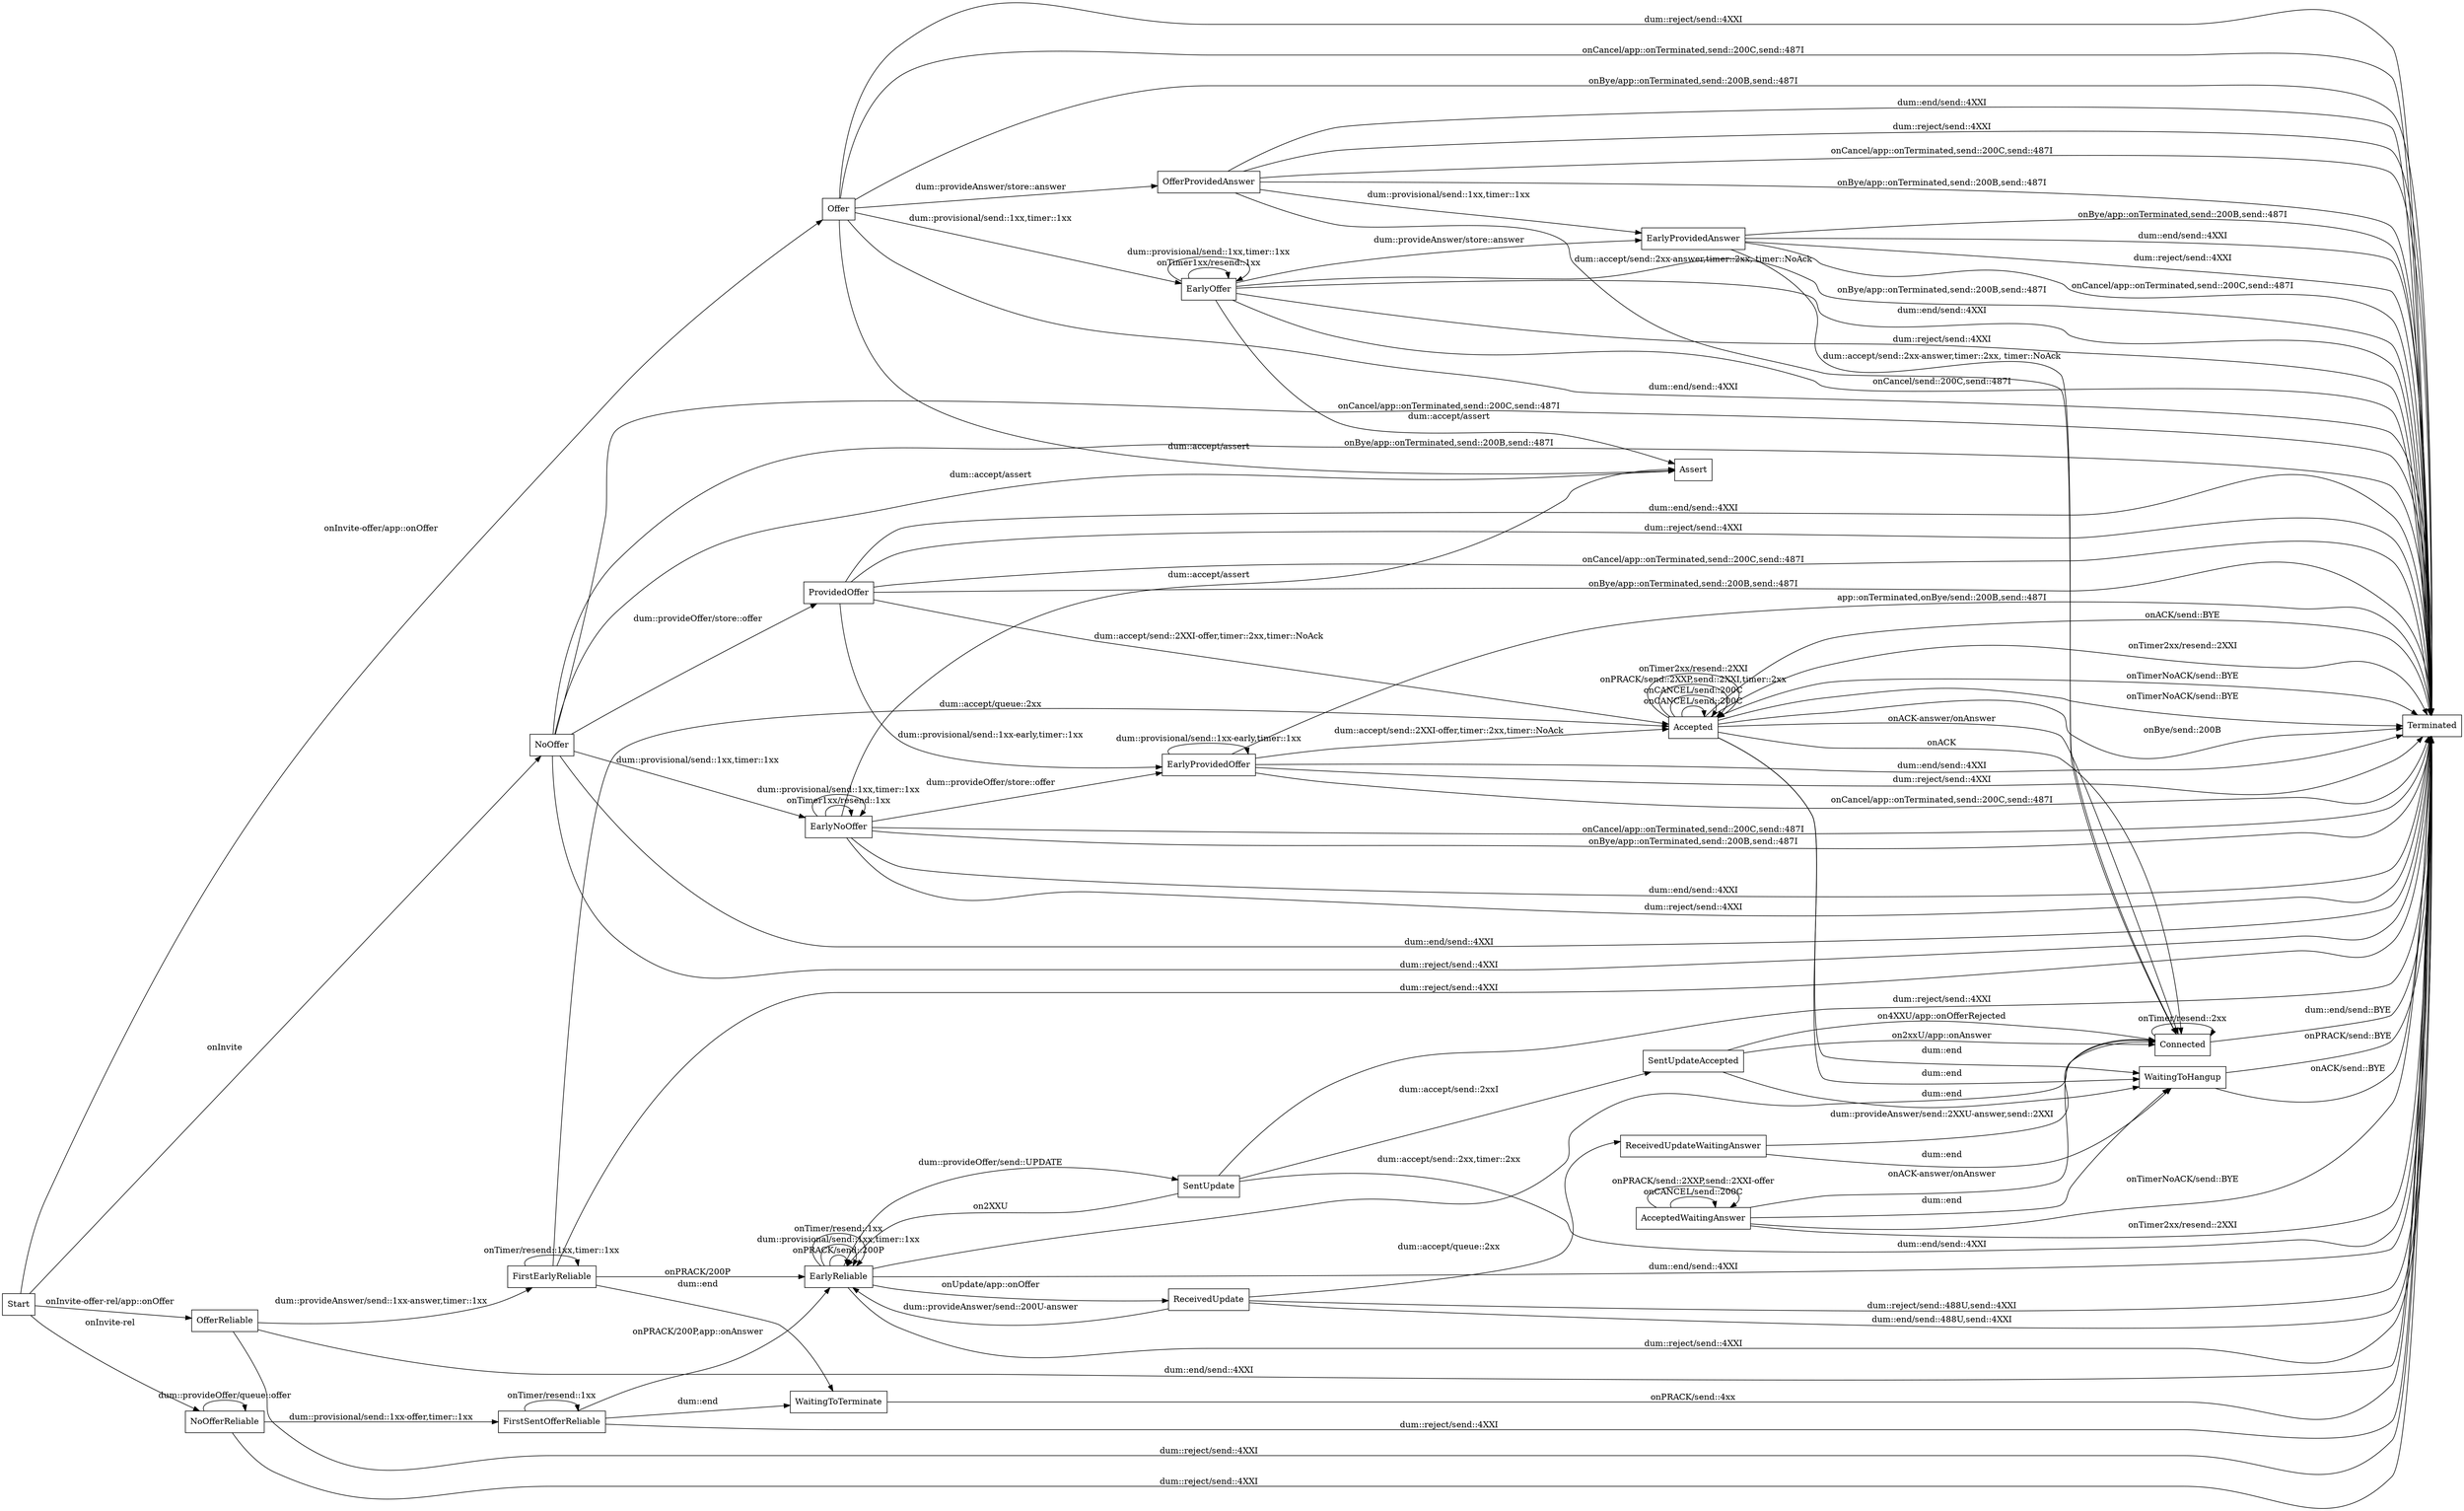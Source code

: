 //  names start with cap are states
//  names start with app:: are appliction handlers
//  names start with dum:: are dum interface to application
//  names start with lower case are actions
//  names start with on are events

digraph UAS {
  rankdir=LR;
  node [shape = box];

  Start -> Offer                                        [ label = "onInvite-offer/app::onOffer" ];
  Start -> NoOffer                                      [ label = "onInvite" ];
  Start -> OfferReliable                                [ label = "onInvite-offer-rel/app::onOffer" ];
  Start -> NoOfferReliable                              [ label = "onInvite-rel" ];

  //////////////////////////////////////////
  // UAS - offer in INVITE
  Offer -> OfferProvidedAnswer                          [ label = "dum::provideAnswer/store::answer" ];
  Offer -> EarlyOffer                                   [ label = "dum::provisional/send::1xx,timer::1xx" ]; // include early-media
  Offer -> Assert                                       [ label = "dum::accept/assert" ];
  Offer -> Terminated                                   [ label = "dum::end/send::4XXI" ];
  Offer -> Terminated                                   [ label = "dum::reject/send::4XXI" ];
  Offer -> Terminated                                   [ label = "onCancel/app::onTerminated,send::200C,send::487I" ]; 
  Offer -> Terminated                                   [ label = "onBye/app::onTerminated,send::200B,send::487I" ]; 

  OfferProvidedAnswer -> Connected                      [ label = "dum::accept/send::2xx-answer,timer::2xx, timer::NoAck" ];
  OfferProvidedAnswer -> EarlyProvidedAnswer            [ label = "dum::provisional/send::1xx,timer::1xx" ]; // include early-media
  OfferProvidedAnswer -> Terminated                     [ label = "dum::end/send::4XXI" ];
  OfferProvidedAnswer -> Terminated                     [ label = "dum::reject/send::4XXI" ];
  OfferProvidedAnswer -> Terminated                     [ label = "onCancel/app::onTerminated,send::200C,send::487I" ];
  OfferProvidedAnswer -> Terminated                     [ label = "onBye/app::onTerminated,send::200B,send::487I" ]; 

  EarlyOffer -> EarlyOffer                              [ label = "onTimer1xx/resend::1xx" ];
  EarlyOffer -> EarlyOffer                              [ label = "dum::provisional/send::1xx,timer::1xx" ];
  EarlyOffer -> EarlyProvidedAnswer                     [ label = "dum::provideAnswer/store::answer" ];
  EarlyOffer -> Assert                                  [ label = "dum::accept/assert" ];
  EarlyOffer -> Terminated                              [ label = "dum::end/send::4XXI" ];
  EarlyOffer -> Terminated                              [ label = "dum::reject/send::4XXI" ];
  EarlyOffer -> Terminated                              [ label = "onCancel/send::200C,send::487I" ];
  EarlyOffer -> Terminated                              [ label = "onBye/app::onTerminated,send::200B,send::487I" ];

  EarlyProvidedAnswer -> Connected                      [ label = "dum::accept/send::2xx-answer,timer::2xx, timer::NoAck" ];
  EarlyProvidedAnswer -> Terminated                     [ label = "dum::end/send::4XXI" ];
  EarlyProvidedAnswer -> Terminated                     [ label = "dum::reject/send::4XXI" ];
  EarlyProvidedAnswer -> Terminated                     [ label = "onCancel/app::onTerminated,send::200C,send::487I" ]; 
  EarlyProvidedAnswer -> Terminated                     [ label = "onBye/app::onTerminated,send::200B,send::487I" ]; 
  //////////////////////////////////////////


  //////////////////////////////////////////
  // UAS - no offer in INVITE
  NoOffer -> ProvidedOffer                              [ label = "dum::provideOffer/store::offer" ];
  NoOffer -> EarlyNoOffer                               [ label = "dum::provisional/send::1xx,timer::1xx" ]; // include early-media
  NoOffer -> Assert                                     [ label = "dum::accept/assert" ];
  NoOffer -> Terminated                                 [ label = "dum::end/send::4XXI" ];
  NoOffer -> Terminated                                 [ label = "dum::reject/send::4XXI" ];
  NoOffer -> Terminated                                 [ label = "onCancel/app::onTerminated,send::200C,send::487I" ]; 
  NoOffer -> Terminated                                 [ label = "onBye/app::onTerminated,send::200B,send::487I" ]; 

  ProvidedOffer -> EarlyProvidedOffer                   [ label = "dum::provisional/send::1xx-early,timer::1xx" ]; 
  ProvidedOffer -> Accepted                             [ label = "dum::accept/send::2XXI-offer,timer::2xx,timer::NoAck" ];
  ProvidedOffer -> Terminated                           [ label = "dum::end/send::4XXI" ];
  ProvidedOffer -> Terminated                           [ label = "dum::reject/send::4XXI" ];
  ProvidedOffer -> Terminated                           [ label = "onCancel/app::onTerminated,send::200C,send::487I" ]; 
  ProvidedOffer -> Terminated                           [ label = "onBye/app::onTerminated,send::200B,send::487I" ]; 

  EarlyNoOffer -> EarlyNoOffer                          [ label = "onTimer1xx/resend::1xx" ];
  EarlyNoOffer -> EarlyNoOffer                          [ label = "dum::provisional/send::1xx,timer::1xx" ];
  EarlyNoOffer -> EarlyProvidedOffer                    [ label = "dum::provideOffer/store::offer" ];
  EarlyNoOffer -> Assert                                [ label = "dum::accept/assert" ];
  EarlyNoOffer -> Terminated                            [ label = "dum::end/send::4XXI" ];
  EarlyNoOffer -> Terminated                            [ label = "dum::reject/send::4XXI" ];
  EarlyNoOffer -> Terminated                            [ label = "onCancel/app::onTerminated,send::200C,send::487I" ];
  EarlyNoOffer -> Terminated                            [ label = "onBye/app::onTerminated,send::200B,send::487I" ];

  EarlyProvidedOffer -> EarlyProvidedOffer              [ label = "dum::provisional/send::1xx-early,timer::1xx" ]; 
  EarlyProvidedOffer -> Accepted                        [ label = "dum::accept/send::2XXI-offer,timer::2xx,timer::NoAck" ];
  EarlyProvidedOffer -> Terminated                      [ label = "dum::end/send::4XXI" ];
  EarlyProvidedOffer -> Terminated                      [ label = "dum::reject/send::4XXI" ];
  EarlyProvidedOffer -> Terminated                      [ label = "onCancel/app::onTerminated,send::200C,send::487I" ]; 
  EarlyProvidedOffer -> Terminated                      [ label = "app::onTerminated,onBye/send::200B,send::487I" ]; 

  Accepted -> Connected                                 [ label = "onACK-answer/onAnswer" ];
  Accepted -> Accepted                                  [ label = "onCANCEL/send::200C" ]; 
  Accepted -> Terminated                                [ label = "onACK/send::BYE" ];
  Accepted -> Terminated                                [ label = "onTimer2xx/resend::2XXI" ];
  Accepted -> Terminated                                [ label = "onTimerNoACK/send::BYE" ];
  Accepted -> WaitingToHangup                           [ label = "dum::end" ];
  //////////////////////////////////////////


  // this doesn't attach from anything
  AcceptedWaitingAnswer -> Connected                    [ label = "onACK-answer/onAnswer" ];
  AcceptedWaitingAnswer -> AcceptedWaitingAnswer        [ label = "onCANCEL/send::200C" ]; 
  AcceptedWaitingAnswer -> AcceptedWaitingAnswer        [ label = "onPRACK/send::2XXP,send::2XXI-offer" ];
  AcceptedWaitingAnswer -> Terminated                   [ label = "onTimer2xx/resend::2XXI" ];
  AcceptedWaitingAnswer -> Terminated                   [ label = "onTimerNoACK/send::BYE" ];
  AcceptedWaitingAnswer -> WaitingToHangup              [ label = "dum::end" ];
  // reject is not allowed once accepted

  OfferReliable -> FirstEarlyReliable                   [ label = "dum::provideAnswer/send::1xx-answer,timer::1xx" ];
  OfferReliable -> Terminated                           [ label = "dum::end/send::4XXI" ];
  OfferReliable -> Terminated                           [ label = "dum::reject/send::4XXI" ];

  NoOfferReliable -> NoOfferReliable                    [ label = "dum::provideOffer/queue::offer" ];
  NoOfferReliable -> FirstSentOfferReliable             [ label = "dum::provisional/send::1xx-offer,timer::1xx" ];
  NoOfferReliable -> Terminated                         [ label = "dum::reject/send::4XXI" ];

  FirstSentOfferReliable -> FirstSentOfferReliable      [ label = "onTimer/resend::1xx" ];
  FirstSentOfferReliable -> EarlyReliable               [ label = "onPRACK/200P,app::onAnswer" ];
  FirstSentOfferReliable -> WaitingToTerminate          [ label = "dum::end" ];
  FirstSentOfferReliable -> Terminated                  [ label = "dum::reject/send::4XXI" ]; // wait for PRACK/200?

  FirstEarlyReliable -> FirstEarlyReliable              [ label = "onTimer/resend::1xx,timer::1xx" ];
  FirstEarlyReliable -> Accepted                        [ label = "dum::accept/queue::2xx" ];
  FirstEarlyReliable -> EarlyReliable                   [ label = "onPRACK/200P" ];
  FirstEarlyReliable -> WaitingToTerminate              [ label = "dum::end" ];
  FirstEarlyReliable -> Terminated                      [ label = "dum::reject/send::4XXI" ]; // wait for PRACK/200?

  EarlyReliable -> EarlyReliable                        [ label = "onPRACK/send::200P" ];
  EarlyReliable -> EarlyReliable                        [ label = "dum::provisional/send::1xx,timer::1xx" ];
  EarlyReliable -> EarlyReliable                        [ label = "onTimer/resend::1xx" ];
  EarlyReliable -> Connected                            [ label = "dum::accept/send::2xx,timer::2xx" ];
  EarlyReliable -> ReceivedUpdate                       [ label = "onUpdate/app::onOffer" ];
  EarlyReliable -> SentUpdate                           [ label = "dum::provideOffer/send::UPDATE" ];
  EarlyReliable -> Terminated                           [ label = "dum::end/send::4XXI" ];
  EarlyReliable -> Terminated                           [ label = "dum::reject/send::4XXI" ]; 

  Accepted -> Connected                                 [ label = "onACK" ];
  Accepted -> Accepted                                  [ label = "onCANCEL/send::200C" ]; 
  Accepted -> Accepted                                  [ label = "onPRACK/send::2XXP,send::2XXI,timer::2xx" ];
  Accepted -> Accepted                                  [ label = "onTimer2xx/resend::2XXI" ];
  Accepted -> Terminated                                [ label = "onTimerNoACK/send::BYE" ];
  Accepted -> WaitingToHangup                           [ label = "dum::end" ];
  Accepted -> Terminated                                [ label = "onBye/send::200B" ];
  // reject is not allowed once accepted

  SentUpdate -> SentUpdateAccepted                      [ label = "dum::accept/send::2xxI" ];
  SentUpdate -> EarlyReliable                           [ label = "on2XXU" ];
  SentUpdate -> Terminated                              [ label = "dum::end/send::4XXI" ];
  SentUpdate -> Terminated                              [ label = "dum::reject/send::4XXI" ]; 

  SentUpdateAccepted -> Connected                       [ label = "on2xxU/app::onAnswer" ];
  SentUpdateAccepted -> Connected                       [ label = "on4XXU/app::onOfferRejected" ];
  SentUpdateAccepted -> WaitingToHangup                 [ label = "dum::end" ];
  // reject is not allowed once accepted

  ReceivedUpdate -> ReceivedUpdateWaitingAnswer         [ label = "dum::accept/queue::2xx" ];
  ReceivedUpdate -> EarlyReliable                       [ label = "dum::provideAnswer/send::200U-answer" ];
  ReceivedUpdate -> Terminated                          [ label = "dum::end/send::488U,send::4XXI" ];
  ReceivedUpdate -> Terminated                          [ label = "dum::reject/send::488U,send::4XXI" ]; 

  ReceivedUpdateWaitingAnswer -> Connected              [ label = "dum::provideAnswer/send::2XXU-answer,send::2XXI" ];
  ReceivedUpdateWaitingAnswer -> WaitingToHangup        [ label = "dum::end" ];
  // reject is not allowed once accepted

  Connected -> Connected                                [ label = "onTimer/resend::2xx" ];
  Connected -> Terminated                               [ label = "dum::end/send::BYE" ];
  // reject is not allowed once accepted

  WaitingToTerminate -> Terminated                      [ label = "onPRACK/send::4xx" ];
  // reject is not allowed once accepted

  WaitingToHangup -> Terminated                         [ label = "onPRACK/send::BYE" ];
  WaitingToHangup -> Terminated                         [ label = "onACK/send::BYE" ];
  // reject is not allowed once accepted
}
